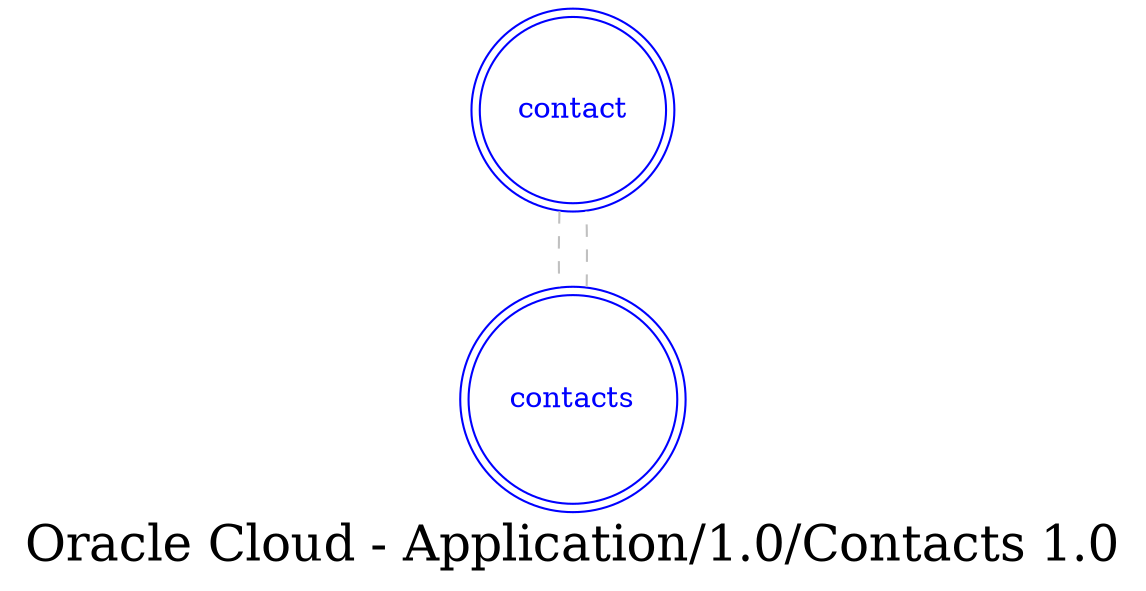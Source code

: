 digraph LexiconGraph {
graph[label="Oracle Cloud - Application/1.0/Contacts 1.0", fontsize=24]
splines=true
"contact" [color=blue, fontcolor=blue, shape=doublecircle]
"contacts" [color=blue, fontcolor=blue, shape=doublecircle]
"contacts" -> "contact" [color=grey, fontcolor=grey, arrowhead=none, arrowtail=none, style=dashed]
"contact" -> "contacts" [color=grey, fontcolor=grey, arrowhead=none, arrowtail=none, style=dashed]
}
